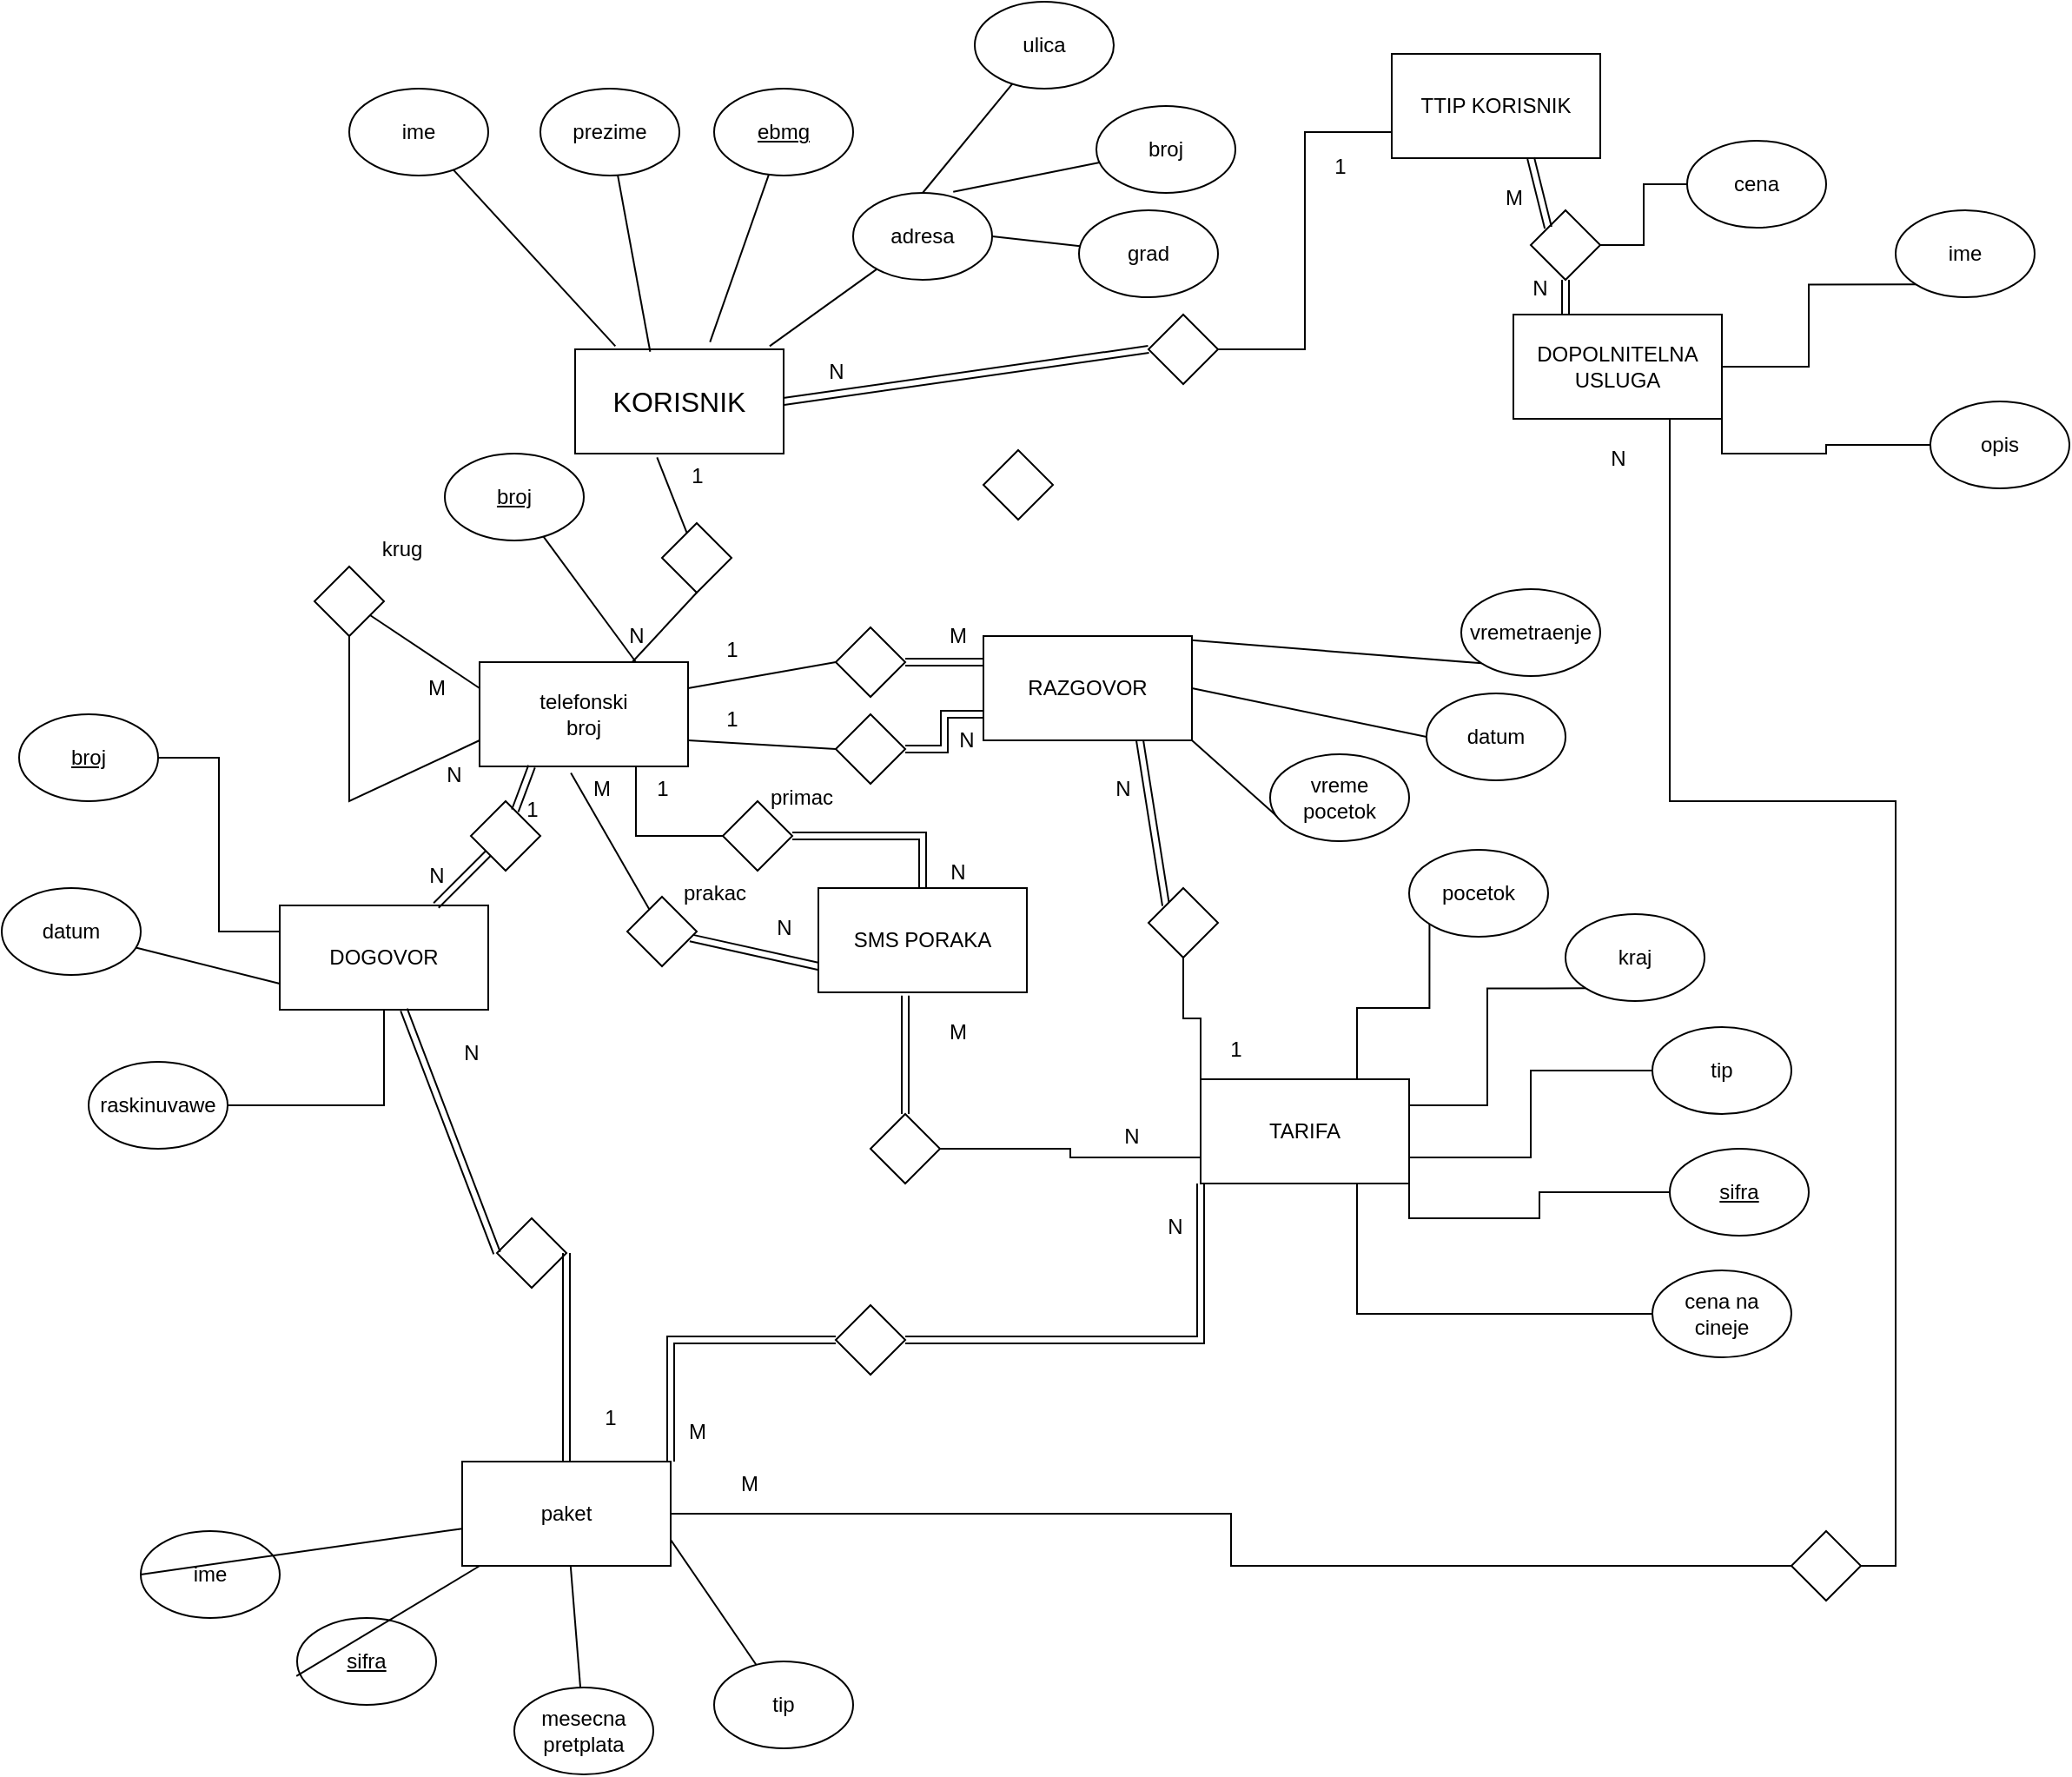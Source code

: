<mxfile version="22.0.8" type="device">
  <diagram name="Page-1" id="YRoVtyymLoEndOjKTrhP">
    <mxGraphModel dx="1235" dy="721" grid="1" gridSize="10" guides="1" tooltips="1" connect="1" arrows="1" fold="1" page="1" pageScale="1" pageWidth="1500" pageHeight="2000" math="0" shadow="0">
      <root>
        <mxCell id="0" />
        <mxCell id="1" parent="0" />
        <mxCell id="YKkuQYXPzLdTV8S69N7t-1" value="&lt;font size=&quot;3&quot;&gt;KORISNIK&lt;/font&gt;" style="rounded=0;whiteSpace=wrap;html=1;" vertex="1" parent="1">
          <mxGeometry x="350" y="220" width="120" height="60" as="geometry" />
        </mxCell>
        <mxCell id="YKkuQYXPzLdTV8S69N7t-2" value="ime" style="ellipse;whiteSpace=wrap;html=1;" vertex="1" parent="1">
          <mxGeometry x="220" y="70" width="80" height="50" as="geometry" />
        </mxCell>
        <mxCell id="YKkuQYXPzLdTV8S69N7t-3" value="prezime" style="ellipse;whiteSpace=wrap;html=1;" vertex="1" parent="1">
          <mxGeometry x="330" y="70" width="80" height="50" as="geometry" />
        </mxCell>
        <mxCell id="YKkuQYXPzLdTV8S69N7t-6" value="&lt;u&gt;ebmg&lt;/u&gt;" style="ellipse;whiteSpace=wrap;html=1;" vertex="1" parent="1">
          <mxGeometry x="430" y="70" width="80" height="50" as="geometry" />
        </mxCell>
        <mxCell id="YKkuQYXPzLdTV8S69N7t-7" value="adresa" style="ellipse;whiteSpace=wrap;html=1;" vertex="1" parent="1">
          <mxGeometry x="510" y="130" width="80" height="50" as="geometry" />
        </mxCell>
        <mxCell id="YKkuQYXPzLdTV8S69N7t-8" value="ulica" style="ellipse;whiteSpace=wrap;html=1;" vertex="1" parent="1">
          <mxGeometry x="580" y="20" width="80" height="50" as="geometry" />
        </mxCell>
        <mxCell id="YKkuQYXPzLdTV8S69N7t-9" value="broj&lt;br&gt;" style="ellipse;whiteSpace=wrap;html=1;" vertex="1" parent="1">
          <mxGeometry x="650" y="80" width="80" height="50" as="geometry" />
        </mxCell>
        <mxCell id="YKkuQYXPzLdTV8S69N7t-10" value="grad" style="ellipse;whiteSpace=wrap;html=1;" vertex="1" parent="1">
          <mxGeometry x="640" y="140" width="80" height="50" as="geometry" />
        </mxCell>
        <mxCell id="YKkuQYXPzLdTV8S69N7t-12" value="" style="endArrow=none;html=1;rounded=0;entryX=0.193;entryY=-0.03;entryDx=0;entryDy=0;entryPerimeter=0;" edge="1" parent="1" source="YKkuQYXPzLdTV8S69N7t-2" target="YKkuQYXPzLdTV8S69N7t-1">
          <mxGeometry width="50" height="50" relative="1" as="geometry">
            <mxPoint x="260" y="170" as="sourcePoint" />
            <mxPoint x="260" y="190.711" as="targetPoint" />
          </mxGeometry>
        </mxCell>
        <mxCell id="YKkuQYXPzLdTV8S69N7t-16" value="" style="endArrow=none;html=1;rounded=0;entryX=0.36;entryY=0.023;entryDx=0;entryDy=0;entryPerimeter=0;" edge="1" parent="1" source="YKkuQYXPzLdTV8S69N7t-3" target="YKkuQYXPzLdTV8S69N7t-1">
          <mxGeometry width="50" height="50" relative="1" as="geometry">
            <mxPoint x="370" y="170" as="sourcePoint" />
            <mxPoint x="370" y="190.711" as="targetPoint" />
          </mxGeometry>
        </mxCell>
        <mxCell id="YKkuQYXPzLdTV8S69N7t-17" value="" style="endArrow=none;html=1;rounded=0;entryX=0.647;entryY=-0.07;entryDx=0;entryDy=0;entryPerimeter=0;" edge="1" parent="1" source="YKkuQYXPzLdTV8S69N7t-6" target="YKkuQYXPzLdTV8S69N7t-1">
          <mxGeometry width="50" height="50" relative="1" as="geometry">
            <mxPoint x="470" y="170" as="sourcePoint" />
            <mxPoint x="470" y="190.711" as="targetPoint" />
          </mxGeometry>
        </mxCell>
        <mxCell id="YKkuQYXPzLdTV8S69N7t-18" value="" style="endArrow=none;html=1;rounded=0;entryX=0.933;entryY=-0.03;entryDx=0;entryDy=0;entryPerimeter=0;" edge="1" parent="1" source="YKkuQYXPzLdTV8S69N7t-7" target="YKkuQYXPzLdTV8S69N7t-1">
          <mxGeometry width="50" height="50" relative="1" as="geometry">
            <mxPoint x="550" y="230" as="sourcePoint" />
            <mxPoint x="550" y="250.711" as="targetPoint" />
          </mxGeometry>
        </mxCell>
        <mxCell id="YKkuQYXPzLdTV8S69N7t-19" value="" style="endArrow=none;html=1;rounded=0;entryX=1;entryY=0.5;entryDx=0;entryDy=0;exitX=0;exitY=0.5;exitDx=0;exitDy=0;shape=link;" edge="1" parent="1" source="YKkuQYXPzLdTV8S69N7t-138" target="YKkuQYXPzLdTV8S69N7t-1">
          <mxGeometry width="50" height="50" relative="1" as="geometry">
            <mxPoint x="620.032" y="245.993" as="sourcePoint" />
            <mxPoint x="549.289" y="245" as="targetPoint" />
          </mxGeometry>
        </mxCell>
        <mxCell id="YKkuQYXPzLdTV8S69N7t-21" value="" style="endArrow=none;html=1;rounded=0;entryX=1;entryY=0.5;entryDx=0;entryDy=0;" edge="1" parent="1" source="YKkuQYXPzLdTV8S69N7t-10" target="YKkuQYXPzLdTV8S69N7t-7">
          <mxGeometry width="50" height="50" relative="1" as="geometry">
            <mxPoint x="569.289" y="215" as="sourcePoint" />
            <mxPoint x="569.289" y="165" as="targetPoint" />
          </mxGeometry>
        </mxCell>
        <mxCell id="YKkuQYXPzLdTV8S69N7t-22" value="" style="endArrow=none;html=1;rounded=0;entryX=0.72;entryY=-0.012;entryDx=0;entryDy=0;entryPerimeter=0;" edge="1" parent="1" source="YKkuQYXPzLdTV8S69N7t-9" target="YKkuQYXPzLdTV8S69N7t-7">
          <mxGeometry width="50" height="50" relative="1" as="geometry">
            <mxPoint x="579.289" y="155" as="sourcePoint" />
            <mxPoint x="579.289" y="105" as="targetPoint" />
          </mxGeometry>
        </mxCell>
        <mxCell id="YKkuQYXPzLdTV8S69N7t-23" value="" style="endArrow=none;html=1;rounded=0;entryX=0.5;entryY=0;entryDx=0;entryDy=0;" edge="1" parent="1" source="YKkuQYXPzLdTV8S69N7t-8" target="YKkuQYXPzLdTV8S69N7t-7">
          <mxGeometry width="50" height="50" relative="1" as="geometry">
            <mxPoint x="509.289" y="95" as="sourcePoint" />
            <mxPoint x="509.289" y="45" as="targetPoint" />
          </mxGeometry>
        </mxCell>
        <mxCell id="YKkuQYXPzLdTV8S69N7t-27" value="" style="edgeStyle=orthogonalEdgeStyle;rounded=0;orthogonalLoop=1;jettySize=auto;html=1;entryX=0;entryY=0.25;entryDx=0;entryDy=0;endArrow=none;endFill=0;" edge="1" parent="1" source="YKkuQYXPzLdTV8S69N7t-25" target="YKkuQYXPzLdTV8S69N7t-49">
          <mxGeometry relative="1" as="geometry">
            <mxPoint x="190" y="330" as="targetPoint" />
          </mxGeometry>
        </mxCell>
        <mxCell id="YKkuQYXPzLdTV8S69N7t-25" value="&lt;u&gt;broj&lt;/u&gt;" style="ellipse;whiteSpace=wrap;html=1;" vertex="1" parent="1">
          <mxGeometry x="30" y="430" width="80" height="50" as="geometry" />
        </mxCell>
        <mxCell id="YKkuQYXPzLdTV8S69N7t-26" value="datum" style="ellipse;whiteSpace=wrap;html=1;" vertex="1" parent="1">
          <mxGeometry x="20" y="530" width="80" height="50" as="geometry" />
        </mxCell>
        <mxCell id="YKkuQYXPzLdTV8S69N7t-29" value="" style="endArrow=none;html=1;rounded=0;entryX=0;entryY=0.75;entryDx=0;entryDy=0;" edge="1" parent="1" source="YKkuQYXPzLdTV8S69N7t-26" target="YKkuQYXPzLdTV8S69N7t-49">
          <mxGeometry width="50" height="50" relative="1" as="geometry">
            <mxPoint x="150" y="475" as="sourcePoint" />
            <mxPoint x="217.2" y="358.98" as="targetPoint" />
          </mxGeometry>
        </mxCell>
        <mxCell id="YKkuQYXPzLdTV8S69N7t-123" style="edgeStyle=orthogonalEdgeStyle;rounded=0;orthogonalLoop=1;jettySize=auto;html=1;exitX=1;exitY=0;exitDx=0;exitDy=0;entryX=0;entryY=0.5;entryDx=0;entryDy=0;endArrow=none;endFill=0;shape=link;" edge="1" parent="1" source="YKkuQYXPzLdTV8S69N7t-31" target="YKkuQYXPzLdTV8S69N7t-122">
          <mxGeometry relative="1" as="geometry" />
        </mxCell>
        <mxCell id="YKkuQYXPzLdTV8S69N7t-31" value="paket" style="rounded=0;whiteSpace=wrap;html=1;" vertex="1" parent="1">
          <mxGeometry x="285" y="860" width="120" height="60" as="geometry" />
        </mxCell>
        <mxCell id="YKkuQYXPzLdTV8S69N7t-32" value="ime" style="ellipse;whiteSpace=wrap;html=1;" vertex="1" parent="1">
          <mxGeometry x="100" y="900" width="80" height="50" as="geometry" />
        </mxCell>
        <mxCell id="YKkuQYXPzLdTV8S69N7t-33" value="&lt;u&gt;sifra&lt;/u&gt;" style="ellipse;whiteSpace=wrap;html=1;" vertex="1" parent="1">
          <mxGeometry x="190" y="950" width="80" height="50" as="geometry" />
        </mxCell>
        <mxCell id="YKkuQYXPzLdTV8S69N7t-34" value="tip" style="ellipse;whiteSpace=wrap;html=1;" vertex="1" parent="1">
          <mxGeometry x="430" y="975" width="80" height="50" as="geometry" />
        </mxCell>
        <mxCell id="YKkuQYXPzLdTV8S69N7t-35" value="mesecna&lt;br&gt;pretplata" style="ellipse;whiteSpace=wrap;html=1;" vertex="1" parent="1">
          <mxGeometry x="315" y="990" width="80" height="50" as="geometry" />
        </mxCell>
        <mxCell id="YKkuQYXPzLdTV8S69N7t-36" value="" style="endArrow=none;html=1;rounded=0;entryX=0;entryY=0.5;entryDx=0;entryDy=0;" edge="1" parent="1" source="YKkuQYXPzLdTV8S69N7t-31" target="YKkuQYXPzLdTV8S69N7t-32">
          <mxGeometry width="50" height="50" relative="1" as="geometry">
            <mxPoint x="910" y="349.289" as="sourcePoint" />
            <mxPoint x="910" y="299.289" as="targetPoint" />
          </mxGeometry>
        </mxCell>
        <mxCell id="YKkuQYXPzLdTV8S69N7t-37" value="" style="endArrow=none;html=1;rounded=0;entryX=-0.005;entryY=0.668;entryDx=0;entryDy=0;entryPerimeter=0;" edge="1" parent="1" source="YKkuQYXPzLdTV8S69N7t-31" target="YKkuQYXPzLdTV8S69N7t-33">
          <mxGeometry width="50" height="50" relative="1" as="geometry">
            <mxPoint x="970" y="450" as="sourcePoint" />
            <mxPoint x="1040.711" y="400" as="targetPoint" />
          </mxGeometry>
        </mxCell>
        <mxCell id="YKkuQYXPzLdTV8S69N7t-38" value="" style="endArrow=none;html=1;rounded=0;entryX=1;entryY=0.75;entryDx=0;entryDy=0;" edge="1" parent="1" source="YKkuQYXPzLdTV8S69N7t-34" target="YKkuQYXPzLdTV8S69N7t-31">
          <mxGeometry width="50" height="50" relative="1" as="geometry">
            <mxPoint x="1039.289" y="505" as="sourcePoint" />
            <mxPoint x="1039.289" y="455" as="targetPoint" />
          </mxGeometry>
        </mxCell>
        <mxCell id="YKkuQYXPzLdTV8S69N7t-39" value="" style="endArrow=none;html=1;rounded=0;" edge="1" parent="1" source="YKkuQYXPzLdTV8S69N7t-35" target="YKkuQYXPzLdTV8S69N7t-31">
          <mxGeometry width="50" height="50" relative="1" as="geometry">
            <mxPoint x="1009.289" y="595" as="sourcePoint" />
            <mxPoint x="1009.289" y="545" as="targetPoint" />
          </mxGeometry>
        </mxCell>
        <mxCell id="YKkuQYXPzLdTV8S69N7t-41" value="telefonski&lt;br&gt;broj" style="rounded=0;whiteSpace=wrap;html=1;" vertex="1" parent="1">
          <mxGeometry x="295" y="400" width="120" height="60" as="geometry" />
        </mxCell>
        <mxCell id="YKkuQYXPzLdTV8S69N7t-42" value="" style="rhombus;whiteSpace=wrap;html=1;" vertex="1" parent="1">
          <mxGeometry x="400" y="320" width="40" height="40" as="geometry" />
        </mxCell>
        <mxCell id="YKkuQYXPzLdTV8S69N7t-43" value="" style="endArrow=none;html=1;rounded=0;entryX=0.393;entryY=1.037;entryDx=0;entryDy=0;entryPerimeter=0;" edge="1" parent="1" source="YKkuQYXPzLdTV8S69N7t-42" target="YKkuQYXPzLdTV8S69N7t-1">
          <mxGeometry width="50" height="50" relative="1" as="geometry">
            <mxPoint x="420" y="299.289" as="sourcePoint" />
            <mxPoint x="420" y="249.289" as="targetPoint" />
          </mxGeometry>
        </mxCell>
        <mxCell id="YKkuQYXPzLdTV8S69N7t-44" value="" style="endArrow=none;html=1;rounded=0;entryX=0.5;entryY=1;entryDx=0;entryDy=0;" edge="1" parent="1" source="YKkuQYXPzLdTV8S69N7t-41" target="YKkuQYXPzLdTV8S69N7t-42">
          <mxGeometry width="50" height="50" relative="1" as="geometry">
            <mxPoint x="420" y="389.289" as="sourcePoint" />
            <mxPoint x="440" y="380" as="targetPoint" />
          </mxGeometry>
        </mxCell>
        <mxCell id="YKkuQYXPzLdTV8S69N7t-45" value="&lt;u&gt;broj&lt;/u&gt;" style="ellipse;whiteSpace=wrap;html=1;" vertex="1" parent="1">
          <mxGeometry x="275" y="280" width="80" height="50" as="geometry" />
        </mxCell>
        <mxCell id="YKkuQYXPzLdTV8S69N7t-46" value="" style="endArrow=none;html=1;rounded=0;entryX=0.75;entryY=0;entryDx=0;entryDy=0;" edge="1" parent="1" source="YKkuQYXPzLdTV8S69N7t-45" target="YKkuQYXPzLdTV8S69N7t-41">
          <mxGeometry width="50" height="50" relative="1" as="geometry">
            <mxPoint x="429.289" y="385" as="sourcePoint" />
            <mxPoint x="429.289" y="335" as="targetPoint" />
          </mxGeometry>
        </mxCell>
        <mxCell id="YKkuQYXPzLdTV8S69N7t-47" value="1" style="text;html=1;align=center;verticalAlign=middle;resizable=0;points=[];autosize=1;strokeColor=none;fillColor=none;" vertex="1" parent="1">
          <mxGeometry x="405" y="278" width="30" height="30" as="geometry" />
        </mxCell>
        <mxCell id="YKkuQYXPzLdTV8S69N7t-48" value="N" style="text;html=1;align=center;verticalAlign=middle;resizable=0;points=[];autosize=1;strokeColor=none;fillColor=none;" vertex="1" parent="1">
          <mxGeometry x="370" y="370" width="30" height="30" as="geometry" />
        </mxCell>
        <mxCell id="YKkuQYXPzLdTV8S69N7t-49" value="DOGOVOR" style="rounded=0;whiteSpace=wrap;html=1;" vertex="1" parent="1">
          <mxGeometry x="180" y="540" width="120" height="60" as="geometry" />
        </mxCell>
        <mxCell id="YKkuQYXPzLdTV8S69N7t-52" value="" style="rounded=0;orthogonalLoop=1;jettySize=auto;html=1;endArrow=none;endFill=0;shape=link;" edge="1" parent="1" source="YKkuQYXPzLdTV8S69N7t-50" target="YKkuQYXPzLdTV8S69N7t-49">
          <mxGeometry relative="1" as="geometry" />
        </mxCell>
        <mxCell id="YKkuQYXPzLdTV8S69N7t-50" value="" style="rhombus;whiteSpace=wrap;html=1;" vertex="1" parent="1">
          <mxGeometry x="290" y="480" width="40" height="40" as="geometry" />
        </mxCell>
        <mxCell id="YKkuQYXPzLdTV8S69N7t-51" value="" style="endArrow=none;html=1;rounded=0;entryX=0.25;entryY=1;entryDx=0;entryDy=0;shape=link;" edge="1" parent="1" source="YKkuQYXPzLdTV8S69N7t-50" target="YKkuQYXPzLdTV8S69N7t-41">
          <mxGeometry width="50" height="50" relative="1" as="geometry">
            <mxPoint x="300" y="439.289" as="sourcePoint" />
            <mxPoint x="300" y="389.289" as="targetPoint" />
          </mxGeometry>
        </mxCell>
        <mxCell id="YKkuQYXPzLdTV8S69N7t-53" value="1" style="text;html=1;align=center;verticalAlign=middle;resizable=0;points=[];autosize=1;strokeColor=none;fillColor=none;" vertex="1" parent="1">
          <mxGeometry x="310" y="470" width="30" height="30" as="geometry" />
        </mxCell>
        <mxCell id="YKkuQYXPzLdTV8S69N7t-54" value="N" style="text;html=1;align=center;verticalAlign=middle;resizable=0;points=[];autosize=1;strokeColor=none;fillColor=none;" vertex="1" parent="1">
          <mxGeometry x="255" y="508" width="30" height="30" as="geometry" />
        </mxCell>
        <mxCell id="YKkuQYXPzLdTV8S69N7t-56" value="" style="edgeStyle=orthogonalEdgeStyle;rounded=0;orthogonalLoop=1;jettySize=auto;html=1;endArrow=none;endFill=0;" edge="1" parent="1" source="YKkuQYXPzLdTV8S69N7t-55" target="YKkuQYXPzLdTV8S69N7t-49">
          <mxGeometry relative="1" as="geometry" />
        </mxCell>
        <mxCell id="YKkuQYXPzLdTV8S69N7t-55" value="raskinuvawe" style="ellipse;whiteSpace=wrap;html=1;" vertex="1" parent="1">
          <mxGeometry x="70" y="630" width="80" height="50" as="geometry" />
        </mxCell>
        <mxCell id="YKkuQYXPzLdTV8S69N7t-57" value="" style="rhombus;whiteSpace=wrap;html=1;" vertex="1" parent="1">
          <mxGeometry x="305" y="720" width="40" height="40" as="geometry" />
        </mxCell>
        <mxCell id="YKkuQYXPzLdTV8S69N7t-58" value="" style="endArrow=none;html=1;rounded=0;entryX=0;entryY=0.5;entryDx=0;entryDy=0;shape=link;" edge="1" parent="1" source="YKkuQYXPzLdTV8S69N7t-49" target="YKkuQYXPzLdTV8S69N7t-57">
          <mxGeometry width="50" height="50" relative="1" as="geometry">
            <mxPoint x="300" y="620" as="sourcePoint" />
            <mxPoint x="370.711" y="570" as="targetPoint" />
          </mxGeometry>
        </mxCell>
        <mxCell id="YKkuQYXPzLdTV8S69N7t-59" value="" style="endArrow=none;html=1;rounded=0;entryX=1;entryY=0.5;entryDx=0;entryDy=0;shape=link;" edge="1" parent="1" source="YKkuQYXPzLdTV8S69N7t-31" target="YKkuQYXPzLdTV8S69N7t-57">
          <mxGeometry width="50" height="50" relative="1" as="geometry">
            <mxPoint x="779.289" y="450" as="sourcePoint" />
            <mxPoint x="779.289" y="400" as="targetPoint" />
          </mxGeometry>
        </mxCell>
        <mxCell id="YKkuQYXPzLdTV8S69N7t-60" value="N" style="text;html=1;align=center;verticalAlign=middle;resizable=0;points=[];autosize=1;strokeColor=none;fillColor=none;" vertex="1" parent="1">
          <mxGeometry x="275" y="610" width="30" height="30" as="geometry" />
        </mxCell>
        <mxCell id="YKkuQYXPzLdTV8S69N7t-61" value="1" style="text;html=1;align=center;verticalAlign=middle;resizable=0;points=[];autosize=1;strokeColor=none;fillColor=none;" vertex="1" parent="1">
          <mxGeometry x="355" y="820" width="30" height="30" as="geometry" />
        </mxCell>
        <mxCell id="YKkuQYXPzLdTV8S69N7t-63" value="" style="endArrow=none;html=1;rounded=0;entryX=1;entryY=0.75;entryDx=0;entryDy=0;exitX=0;exitY=0.5;exitDx=0;exitDy=0;" edge="1" parent="1" source="YKkuQYXPzLdTV8S69N7t-106" target="YKkuQYXPzLdTV8S69N7t-41">
          <mxGeometry width="50" height="50" relative="1" as="geometry">
            <mxPoint x="480" y="440" as="sourcePoint" />
            <mxPoint x="200" y="300.711" as="targetPoint" />
          </mxGeometry>
        </mxCell>
        <mxCell id="YKkuQYXPzLdTV8S69N7t-64" value="" style="endArrow=none;html=1;rounded=0;entryX=1;entryY=0.25;entryDx=0;entryDy=0;exitX=0;exitY=0.5;exitDx=0;exitDy=0;" edge="1" parent="1" source="YKkuQYXPzLdTV8S69N7t-105" target="YKkuQYXPzLdTV8S69N7t-41">
          <mxGeometry width="50" height="50" relative="1" as="geometry">
            <mxPoint x="480" y="430" as="sourcePoint" />
            <mxPoint x="200" y="119.289" as="targetPoint" />
          </mxGeometry>
        </mxCell>
        <mxCell id="YKkuQYXPzLdTV8S69N7t-66" value="M" style="text;html=1;align=center;verticalAlign=middle;resizable=0;points=[];autosize=1;strokeColor=none;fillColor=none;" vertex="1" parent="1">
          <mxGeometry x="555" y="370" width="30" height="30" as="geometry" />
        </mxCell>
        <mxCell id="YKkuQYXPzLdTV8S69N7t-67" value="N" style="text;html=1;align=center;verticalAlign=middle;resizable=0;points=[];autosize=1;strokeColor=none;fillColor=none;" vertex="1" parent="1">
          <mxGeometry x="560" y="430" width="30" height="30" as="geometry" />
        </mxCell>
        <mxCell id="YKkuQYXPzLdTV8S69N7t-68" value="" style="rhombus;whiteSpace=wrap;html=1;" vertex="1" parent="1">
          <mxGeometry x="200" y="345" width="40" height="40" as="geometry" />
        </mxCell>
        <mxCell id="YKkuQYXPzLdTV8S69N7t-69" value="" style="endArrow=none;html=1;rounded=0;entryX=0;entryY=0.75;entryDx=0;entryDy=0;exitX=0.5;exitY=1;exitDx=0;exitDy=0;" edge="1" parent="1" source="YKkuQYXPzLdTV8S69N7t-68" target="YKkuQYXPzLdTV8S69N7t-41">
          <mxGeometry width="50" height="50" relative="1" as="geometry">
            <mxPoint x="200" y="370" as="sourcePoint" />
            <mxPoint x="200" y="390.711" as="targetPoint" />
            <Array as="points">
              <mxPoint x="220" y="480" />
            </Array>
          </mxGeometry>
        </mxCell>
        <mxCell id="YKkuQYXPzLdTV8S69N7t-70" value="" style="endArrow=none;html=1;rounded=0;entryX=0;entryY=0.25;entryDx=0;entryDy=0;" edge="1" parent="1" source="YKkuQYXPzLdTV8S69N7t-68" target="YKkuQYXPzLdTV8S69N7t-41">
          <mxGeometry width="50" height="50" relative="1" as="geometry">
            <mxPoint x="220" y="350" as="sourcePoint" />
            <mxPoint x="290.711" y="300" as="targetPoint" />
          </mxGeometry>
        </mxCell>
        <mxCell id="YKkuQYXPzLdTV8S69N7t-71" value="krug" style="text;html=1;align=center;verticalAlign=middle;resizable=0;points=[];autosize=1;strokeColor=none;fillColor=none;" vertex="1" parent="1">
          <mxGeometry x="225" y="320" width="50" height="30" as="geometry" />
        </mxCell>
        <mxCell id="YKkuQYXPzLdTV8S69N7t-72" value="N" style="text;html=1;align=center;verticalAlign=middle;resizable=0;points=[];autosize=1;strokeColor=none;fillColor=none;" vertex="1" parent="1">
          <mxGeometry x="265" y="450" width="30" height="30" as="geometry" />
        </mxCell>
        <mxCell id="YKkuQYXPzLdTV8S69N7t-73" value="M" style="text;html=1;align=center;verticalAlign=middle;resizable=0;points=[];autosize=1;strokeColor=none;fillColor=none;" vertex="1" parent="1">
          <mxGeometry x="255" y="400" width="30" height="30" as="geometry" />
        </mxCell>
        <mxCell id="YKkuQYXPzLdTV8S69N7t-100" style="rounded=0;orthogonalLoop=1;jettySize=auto;html=1;exitX=0;exitY=1;exitDx=0;exitDy=0;entryX=0.75;entryY=0;entryDx=0;entryDy=0;endArrow=none;endFill=0;" edge="1" parent="1" source="YKkuQYXPzLdTV8S69N7t-74" target="YKkuQYXPzLdTV8S69N7t-99">
          <mxGeometry relative="1" as="geometry" />
        </mxCell>
        <mxCell id="YKkuQYXPzLdTV8S69N7t-74" value="vremetraenje" style="ellipse;whiteSpace=wrap;html=1;" vertex="1" parent="1">
          <mxGeometry x="860" y="358" width="80" height="50" as="geometry" />
        </mxCell>
        <mxCell id="YKkuQYXPzLdTV8S69N7t-101" style="rounded=0;orthogonalLoop=1;jettySize=auto;html=1;exitX=0;exitY=0.5;exitDx=0;exitDy=0;entryX=1;entryY=0.5;entryDx=0;entryDy=0;endArrow=none;endFill=0;" edge="1" parent="1" source="YKkuQYXPzLdTV8S69N7t-75" target="YKkuQYXPzLdTV8S69N7t-99">
          <mxGeometry relative="1" as="geometry" />
        </mxCell>
        <mxCell id="YKkuQYXPzLdTV8S69N7t-75" value="datum" style="ellipse;whiteSpace=wrap;html=1;" vertex="1" parent="1">
          <mxGeometry x="840" y="418" width="80" height="50" as="geometry" />
        </mxCell>
        <mxCell id="YKkuQYXPzLdTV8S69N7t-102" style="rounded=0;orthogonalLoop=1;jettySize=auto;html=1;exitX=0;exitY=1;exitDx=0;exitDy=0;entryX=1;entryY=1;entryDx=0;entryDy=0;endArrow=none;endFill=0;" edge="1" parent="1" source="YKkuQYXPzLdTV8S69N7t-76" target="YKkuQYXPzLdTV8S69N7t-99">
          <mxGeometry relative="1" as="geometry" />
        </mxCell>
        <mxCell id="YKkuQYXPzLdTV8S69N7t-76" value="vreme&lt;br&gt;pocetok" style="ellipse;whiteSpace=wrap;html=1;" vertex="1" parent="1">
          <mxGeometry x="750" y="453" width="80" height="50" as="geometry" />
        </mxCell>
        <mxCell id="YKkuQYXPzLdTV8S69N7t-82" value="SMS PORAKA" style="rounded=0;whiteSpace=wrap;html=1;" vertex="1" parent="1">
          <mxGeometry x="490" y="530" width="120" height="60" as="geometry" />
        </mxCell>
        <mxCell id="YKkuQYXPzLdTV8S69N7t-86" value="" style="rounded=0;orthogonalLoop=1;jettySize=auto;html=1;entryX=0;entryY=0.75;entryDx=0;entryDy=0;shape=link;" edge="1" parent="1" source="YKkuQYXPzLdTV8S69N7t-83" target="YKkuQYXPzLdTV8S69N7t-82">
          <mxGeometry relative="1" as="geometry" />
        </mxCell>
        <mxCell id="YKkuQYXPzLdTV8S69N7t-83" value="" style="rhombus;whiteSpace=wrap;html=1;" vertex="1" parent="1">
          <mxGeometry x="380" y="535" width="40" height="40" as="geometry" />
        </mxCell>
        <mxCell id="YKkuQYXPzLdTV8S69N7t-87" value="" style="edgeStyle=orthogonalEdgeStyle;rounded=0;orthogonalLoop=1;jettySize=auto;html=1;shape=link;" edge="1" parent="1" source="YKkuQYXPzLdTV8S69N7t-84" target="YKkuQYXPzLdTV8S69N7t-82">
          <mxGeometry relative="1" as="geometry" />
        </mxCell>
        <mxCell id="YKkuQYXPzLdTV8S69N7t-89" value="" style="edgeStyle=orthogonalEdgeStyle;rounded=0;orthogonalLoop=1;jettySize=auto;html=1;entryX=0.75;entryY=1;entryDx=0;entryDy=0;endArrow=none;endFill=0;" edge="1" parent="1" source="YKkuQYXPzLdTV8S69N7t-84" target="YKkuQYXPzLdTV8S69N7t-41">
          <mxGeometry relative="1" as="geometry" />
        </mxCell>
        <mxCell id="YKkuQYXPzLdTV8S69N7t-84" value="" style="rhombus;whiteSpace=wrap;html=1;" vertex="1" parent="1">
          <mxGeometry x="435" y="480" width="40" height="40" as="geometry" />
        </mxCell>
        <mxCell id="YKkuQYXPzLdTV8S69N7t-91" value="" style="endArrow=none;html=1;rounded=0;entryX=0.438;entryY=1.063;entryDx=0;entryDy=0;entryPerimeter=0;" edge="1" parent="1" source="YKkuQYXPzLdTV8S69N7t-83" target="YKkuQYXPzLdTV8S69N7t-41">
          <mxGeometry width="50" height="50" relative="1" as="geometry">
            <mxPoint x="309.289" y="605" as="sourcePoint" />
            <mxPoint x="309.289" y="555" as="targetPoint" />
          </mxGeometry>
        </mxCell>
        <mxCell id="YKkuQYXPzLdTV8S69N7t-92" value="primac" style="text;html=1;align=center;verticalAlign=middle;resizable=0;points=[];autosize=1;strokeColor=none;fillColor=none;" vertex="1" parent="1">
          <mxGeometry x="450" y="463" width="60" height="30" as="geometry" />
        </mxCell>
        <mxCell id="YKkuQYXPzLdTV8S69N7t-93" value="prakac" style="text;html=1;align=center;verticalAlign=middle;resizable=0;points=[];autosize=1;strokeColor=none;fillColor=none;" vertex="1" parent="1">
          <mxGeometry x="400" y="518" width="60" height="30" as="geometry" />
        </mxCell>
        <mxCell id="YKkuQYXPzLdTV8S69N7t-94" value="1" style="text;html=1;align=center;verticalAlign=middle;resizable=0;points=[];autosize=1;strokeColor=none;fillColor=none;" vertex="1" parent="1">
          <mxGeometry x="385" y="458" width="30" height="30" as="geometry" />
        </mxCell>
        <mxCell id="YKkuQYXPzLdTV8S69N7t-95" value="&lt;br&gt;N" style="text;html=1;align=center;verticalAlign=middle;resizable=0;points=[];autosize=1;strokeColor=none;fillColor=none;" vertex="1" parent="1">
          <mxGeometry x="555" y="493" width="30" height="40" as="geometry" />
        </mxCell>
        <mxCell id="YKkuQYXPzLdTV8S69N7t-96" value="N" style="text;html=1;align=center;verticalAlign=middle;resizable=0;points=[];autosize=1;strokeColor=none;fillColor=none;" vertex="1" parent="1">
          <mxGeometry x="455" y="538" width="30" height="30" as="geometry" />
        </mxCell>
        <mxCell id="YKkuQYXPzLdTV8S69N7t-97" value="M" style="text;html=1;align=center;verticalAlign=middle;resizable=0;points=[];autosize=1;strokeColor=none;fillColor=none;" vertex="1" parent="1">
          <mxGeometry x="350" y="458" width="30" height="30" as="geometry" />
        </mxCell>
        <mxCell id="YKkuQYXPzLdTV8S69N7t-132" style="rounded=0;orthogonalLoop=1;jettySize=auto;html=1;exitX=0.75;exitY=1;exitDx=0;exitDy=0;entryX=0;entryY=0;entryDx=0;entryDy=0;endArrow=none;endFill=0;shape=link;" edge="1" parent="1" source="YKkuQYXPzLdTV8S69N7t-99" target="YKkuQYXPzLdTV8S69N7t-128">
          <mxGeometry relative="1" as="geometry" />
        </mxCell>
        <mxCell id="YKkuQYXPzLdTV8S69N7t-99" value="RAZGOVOR" style="rounded=0;whiteSpace=wrap;html=1;" vertex="1" parent="1">
          <mxGeometry x="585" y="385" width="120" height="60" as="geometry" />
        </mxCell>
        <mxCell id="YKkuQYXPzLdTV8S69N7t-107" style="rounded=0;orthogonalLoop=1;jettySize=auto;html=1;exitX=1;exitY=0.5;exitDx=0;exitDy=0;entryX=0;entryY=0.25;entryDx=0;entryDy=0;shape=link;" edge="1" parent="1" source="YKkuQYXPzLdTV8S69N7t-105" target="YKkuQYXPzLdTV8S69N7t-99">
          <mxGeometry relative="1" as="geometry" />
        </mxCell>
        <mxCell id="YKkuQYXPzLdTV8S69N7t-105" value="" style="rhombus;whiteSpace=wrap;html=1;" vertex="1" parent="1">
          <mxGeometry x="500" y="380" width="40" height="40" as="geometry" />
        </mxCell>
        <mxCell id="YKkuQYXPzLdTV8S69N7t-108" style="edgeStyle=orthogonalEdgeStyle;rounded=0;orthogonalLoop=1;jettySize=auto;html=1;entryX=0;entryY=0.75;entryDx=0;entryDy=0;shape=link;" edge="1" parent="1" source="YKkuQYXPzLdTV8S69N7t-106" target="YKkuQYXPzLdTV8S69N7t-99">
          <mxGeometry relative="1" as="geometry" />
        </mxCell>
        <mxCell id="YKkuQYXPzLdTV8S69N7t-106" value="" style="rhombus;whiteSpace=wrap;html=1;" vertex="1" parent="1">
          <mxGeometry x="500" y="430" width="40" height="40" as="geometry" />
        </mxCell>
        <mxCell id="YKkuQYXPzLdTV8S69N7t-109" value="1" style="text;html=1;align=center;verticalAlign=middle;resizable=0;points=[];autosize=1;strokeColor=none;fillColor=none;" vertex="1" parent="1">
          <mxGeometry x="425" y="378" width="30" height="30" as="geometry" />
        </mxCell>
        <mxCell id="YKkuQYXPzLdTV8S69N7t-110" value="1" style="text;html=1;align=center;verticalAlign=middle;resizable=0;points=[];autosize=1;strokeColor=none;fillColor=none;" vertex="1" parent="1">
          <mxGeometry x="425" y="418" width="30" height="30" as="geometry" />
        </mxCell>
        <mxCell id="YKkuQYXPzLdTV8S69N7t-121" style="edgeStyle=orthogonalEdgeStyle;rounded=0;orthogonalLoop=1;jettySize=auto;html=1;exitX=1;exitY=1;exitDx=0;exitDy=0;endArrow=none;endFill=0;" edge="1" parent="1" source="YKkuQYXPzLdTV8S69N7t-111" target="YKkuQYXPzLdTV8S69N7t-115">
          <mxGeometry relative="1" as="geometry" />
        </mxCell>
        <mxCell id="YKkuQYXPzLdTV8S69N7t-130" style="edgeStyle=orthogonalEdgeStyle;rounded=0;orthogonalLoop=1;jettySize=auto;html=1;exitX=0;exitY=0.75;exitDx=0;exitDy=0;entryX=1;entryY=0.5;entryDx=0;entryDy=0;endArrow=none;endFill=0;" edge="1" parent="1" source="YKkuQYXPzLdTV8S69N7t-111" target="YKkuQYXPzLdTV8S69N7t-127">
          <mxGeometry relative="1" as="geometry" />
        </mxCell>
        <mxCell id="YKkuQYXPzLdTV8S69N7t-111" value="TARIFA" style="rounded=0;whiteSpace=wrap;html=1;" vertex="1" parent="1">
          <mxGeometry x="710" y="640" width="120" height="60" as="geometry" />
        </mxCell>
        <mxCell id="YKkuQYXPzLdTV8S69N7t-117" style="edgeStyle=orthogonalEdgeStyle;rounded=0;orthogonalLoop=1;jettySize=auto;html=1;exitX=0;exitY=1;exitDx=0;exitDy=0;entryX=0.75;entryY=0;entryDx=0;entryDy=0;endArrow=none;endFill=0;" edge="1" parent="1" source="YKkuQYXPzLdTV8S69N7t-112" target="YKkuQYXPzLdTV8S69N7t-111">
          <mxGeometry relative="1" as="geometry" />
        </mxCell>
        <mxCell id="YKkuQYXPzLdTV8S69N7t-112" value="pocetok" style="ellipse;whiteSpace=wrap;html=1;" vertex="1" parent="1">
          <mxGeometry x="830" y="508" width="80" height="50" as="geometry" />
        </mxCell>
        <mxCell id="YKkuQYXPzLdTV8S69N7t-118" style="edgeStyle=orthogonalEdgeStyle;rounded=0;orthogonalLoop=1;jettySize=auto;html=1;exitX=0;exitY=1;exitDx=0;exitDy=0;entryX=1;entryY=0.25;entryDx=0;entryDy=0;endArrow=none;endFill=0;" edge="1" parent="1" source="YKkuQYXPzLdTV8S69N7t-113" target="YKkuQYXPzLdTV8S69N7t-111">
          <mxGeometry relative="1" as="geometry" />
        </mxCell>
        <mxCell id="YKkuQYXPzLdTV8S69N7t-113" value="kraj" style="ellipse;whiteSpace=wrap;html=1;" vertex="1" parent="1">
          <mxGeometry x="920" y="545" width="80" height="50" as="geometry" />
        </mxCell>
        <mxCell id="YKkuQYXPzLdTV8S69N7t-119" style="edgeStyle=orthogonalEdgeStyle;rounded=0;orthogonalLoop=1;jettySize=auto;html=1;exitX=0;exitY=0.5;exitDx=0;exitDy=0;entryX=1;entryY=0.75;entryDx=0;entryDy=0;endArrow=none;endFill=0;" edge="1" parent="1" source="YKkuQYXPzLdTV8S69N7t-114" target="YKkuQYXPzLdTV8S69N7t-111">
          <mxGeometry relative="1" as="geometry" />
        </mxCell>
        <mxCell id="YKkuQYXPzLdTV8S69N7t-114" value="tip" style="ellipse;whiteSpace=wrap;html=1;" vertex="1" parent="1">
          <mxGeometry x="970" y="610" width="80" height="50" as="geometry" />
        </mxCell>
        <mxCell id="YKkuQYXPzLdTV8S69N7t-115" value="&lt;u&gt;sifra&lt;/u&gt;" style="ellipse;whiteSpace=wrap;html=1;" vertex="1" parent="1">
          <mxGeometry x="980" y="680" width="80" height="50" as="geometry" />
        </mxCell>
        <mxCell id="YKkuQYXPzLdTV8S69N7t-120" style="edgeStyle=orthogonalEdgeStyle;rounded=0;orthogonalLoop=1;jettySize=auto;html=1;entryX=0.75;entryY=1;entryDx=0;entryDy=0;endArrow=none;endFill=0;" edge="1" parent="1" source="YKkuQYXPzLdTV8S69N7t-116" target="YKkuQYXPzLdTV8S69N7t-111">
          <mxGeometry relative="1" as="geometry" />
        </mxCell>
        <mxCell id="YKkuQYXPzLdTV8S69N7t-116" value="cena na&lt;br&gt;cineje" style="ellipse;whiteSpace=wrap;html=1;" vertex="1" parent="1">
          <mxGeometry x="970" y="750" width="80" height="50" as="geometry" />
        </mxCell>
        <mxCell id="YKkuQYXPzLdTV8S69N7t-122" value="" style="rhombus;whiteSpace=wrap;html=1;" vertex="1" parent="1">
          <mxGeometry x="500" y="770" width="40" height="40" as="geometry" />
        </mxCell>
        <mxCell id="YKkuQYXPzLdTV8S69N7t-124" style="edgeStyle=orthogonalEdgeStyle;rounded=0;orthogonalLoop=1;jettySize=auto;html=1;exitX=0;exitY=1;exitDx=0;exitDy=0;entryX=1;entryY=0.5;entryDx=0;entryDy=0;endArrow=none;endFill=0;shape=link;" edge="1" parent="1" source="YKkuQYXPzLdTV8S69N7t-111" target="YKkuQYXPzLdTV8S69N7t-122">
          <mxGeometry relative="1" as="geometry" />
        </mxCell>
        <mxCell id="YKkuQYXPzLdTV8S69N7t-125" value="N" style="text;html=1;align=center;verticalAlign=middle;resizable=0;points=[];autosize=1;strokeColor=none;fillColor=none;" vertex="1" parent="1">
          <mxGeometry x="680" y="710" width="30" height="30" as="geometry" />
        </mxCell>
        <mxCell id="YKkuQYXPzLdTV8S69N7t-126" value="M" style="text;html=1;align=center;verticalAlign=middle;resizable=0;points=[];autosize=1;strokeColor=none;fillColor=none;" vertex="1" parent="1">
          <mxGeometry x="405" y="828" width="30" height="30" as="geometry" />
        </mxCell>
        <mxCell id="YKkuQYXPzLdTV8S69N7t-127" value="" style="rhombus;whiteSpace=wrap;html=1;" vertex="1" parent="1">
          <mxGeometry x="520" y="660" width="40" height="40" as="geometry" />
        </mxCell>
        <mxCell id="YKkuQYXPzLdTV8S69N7t-131" style="edgeStyle=orthogonalEdgeStyle;rounded=0;orthogonalLoop=1;jettySize=auto;html=1;exitX=0.5;exitY=1;exitDx=0;exitDy=0;entryX=0;entryY=0;entryDx=0;entryDy=0;endArrow=none;endFill=0;" edge="1" parent="1" source="YKkuQYXPzLdTV8S69N7t-128" target="YKkuQYXPzLdTV8S69N7t-111">
          <mxGeometry relative="1" as="geometry" />
        </mxCell>
        <mxCell id="YKkuQYXPzLdTV8S69N7t-128" value="" style="rhombus;whiteSpace=wrap;html=1;" vertex="1" parent="1">
          <mxGeometry x="680" y="530" width="40" height="40" as="geometry" />
        </mxCell>
        <mxCell id="YKkuQYXPzLdTV8S69N7t-129" style="edgeStyle=orthogonalEdgeStyle;rounded=0;orthogonalLoop=1;jettySize=auto;html=1;exitX=0.5;exitY=0;exitDx=0;exitDy=0;entryX=0.417;entryY=1.032;entryDx=0;entryDy=0;entryPerimeter=0;endArrow=none;endFill=0;shape=link;" edge="1" parent="1" source="YKkuQYXPzLdTV8S69N7t-127" target="YKkuQYXPzLdTV8S69N7t-82">
          <mxGeometry relative="1" as="geometry" />
        </mxCell>
        <mxCell id="YKkuQYXPzLdTV8S69N7t-133" value="1" style="text;html=1;align=center;verticalAlign=middle;resizable=0;points=[];autosize=1;strokeColor=none;fillColor=none;" vertex="1" parent="1">
          <mxGeometry x="715" y="608" width="30" height="30" as="geometry" />
        </mxCell>
        <mxCell id="YKkuQYXPzLdTV8S69N7t-134" value="N" style="text;html=1;align=center;verticalAlign=middle;resizable=0;points=[];autosize=1;strokeColor=none;fillColor=none;" vertex="1" parent="1">
          <mxGeometry x="650" y="458" width="30" height="30" as="geometry" />
        </mxCell>
        <mxCell id="YKkuQYXPzLdTV8S69N7t-135" value="M" style="text;html=1;align=center;verticalAlign=middle;resizable=0;points=[];autosize=1;strokeColor=none;fillColor=none;" vertex="1" parent="1">
          <mxGeometry x="555" y="598" width="30" height="30" as="geometry" />
        </mxCell>
        <mxCell id="YKkuQYXPzLdTV8S69N7t-136" value="N" style="text;html=1;align=center;verticalAlign=middle;resizable=0;points=[];autosize=1;strokeColor=none;fillColor=none;" vertex="1" parent="1">
          <mxGeometry x="655" y="658" width="30" height="30" as="geometry" />
        </mxCell>
        <mxCell id="YKkuQYXPzLdTV8S69N7t-139" style="edgeStyle=orthogonalEdgeStyle;rounded=0;orthogonalLoop=1;jettySize=auto;html=1;exitX=0;exitY=0.75;exitDx=0;exitDy=0;entryX=1;entryY=0.5;entryDx=0;entryDy=0;endArrow=none;endFill=0;" edge="1" parent="1" source="YKkuQYXPzLdTV8S69N7t-137" target="YKkuQYXPzLdTV8S69N7t-138">
          <mxGeometry relative="1" as="geometry" />
        </mxCell>
        <mxCell id="YKkuQYXPzLdTV8S69N7t-137" value="TTIP KORISNIK" style="rounded=0;whiteSpace=wrap;html=1;" vertex="1" parent="1">
          <mxGeometry x="820" y="50" width="120" height="60" as="geometry" />
        </mxCell>
        <mxCell id="YKkuQYXPzLdTV8S69N7t-138" value="" style="rhombus;whiteSpace=wrap;html=1;" vertex="1" parent="1">
          <mxGeometry x="680" y="200" width="40" height="40" as="geometry" />
        </mxCell>
        <mxCell id="YKkuQYXPzLdTV8S69N7t-140" value="N" style="text;html=1;align=center;verticalAlign=middle;resizable=0;points=[];autosize=1;strokeColor=none;fillColor=none;" vertex="1" parent="1">
          <mxGeometry x="485" y="218" width="30" height="30" as="geometry" />
        </mxCell>
        <mxCell id="YKkuQYXPzLdTV8S69N7t-141" value="1" style="text;html=1;align=center;verticalAlign=middle;resizable=0;points=[];autosize=1;strokeColor=none;fillColor=none;" vertex="1" parent="1">
          <mxGeometry x="775" y="100" width="30" height="30" as="geometry" />
        </mxCell>
        <mxCell id="YKkuQYXPzLdTV8S69N7t-146" style="edgeStyle=orthogonalEdgeStyle;rounded=0;orthogonalLoop=1;jettySize=auto;html=1;exitX=1;exitY=1;exitDx=0;exitDy=0;entryX=0;entryY=0.5;entryDx=0;entryDy=0;endArrow=none;endFill=0;" edge="1" parent="1" source="YKkuQYXPzLdTV8S69N7t-142" target="YKkuQYXPzLdTV8S69N7t-144">
          <mxGeometry relative="1" as="geometry" />
        </mxCell>
        <mxCell id="YKkuQYXPzLdTV8S69N7t-149" style="edgeStyle=orthogonalEdgeStyle;rounded=0;orthogonalLoop=1;jettySize=auto;html=1;exitX=0.25;exitY=0;exitDx=0;exitDy=0;entryX=0.5;entryY=1;entryDx=0;entryDy=0;endArrow=none;endFill=0;shape=link;" edge="1" parent="1" source="YKkuQYXPzLdTV8S69N7t-142" target="YKkuQYXPzLdTV8S69N7t-147">
          <mxGeometry relative="1" as="geometry" />
        </mxCell>
        <mxCell id="YKkuQYXPzLdTV8S69N7t-142" value="DOPOLNITELNA&lt;br&gt;USLUGA" style="rounded=0;whiteSpace=wrap;html=1;" vertex="1" parent="1">
          <mxGeometry x="890" y="200" width="120" height="60" as="geometry" />
        </mxCell>
        <mxCell id="YKkuQYXPzLdTV8S69N7t-145" style="edgeStyle=orthogonalEdgeStyle;rounded=0;orthogonalLoop=1;jettySize=auto;html=1;exitX=0;exitY=1;exitDx=0;exitDy=0;entryX=1;entryY=0.5;entryDx=0;entryDy=0;endArrow=none;endFill=0;" edge="1" parent="1" source="YKkuQYXPzLdTV8S69N7t-143" target="YKkuQYXPzLdTV8S69N7t-142">
          <mxGeometry relative="1" as="geometry" />
        </mxCell>
        <mxCell id="YKkuQYXPzLdTV8S69N7t-143" value="ime" style="ellipse;whiteSpace=wrap;html=1;" vertex="1" parent="1">
          <mxGeometry x="1110" y="140" width="80" height="50" as="geometry" />
        </mxCell>
        <mxCell id="YKkuQYXPzLdTV8S69N7t-144" value="opis" style="ellipse;whiteSpace=wrap;html=1;" vertex="1" parent="1">
          <mxGeometry x="1130" y="250" width="80" height="50" as="geometry" />
        </mxCell>
        <mxCell id="YKkuQYXPzLdTV8S69N7t-147" value="" style="rhombus;whiteSpace=wrap;html=1;" vertex="1" parent="1">
          <mxGeometry x="900" y="140" width="40" height="40" as="geometry" />
        </mxCell>
        <mxCell id="YKkuQYXPzLdTV8S69N7t-148" style="rounded=0;orthogonalLoop=1;jettySize=auto;html=1;exitX=0;exitY=0;exitDx=0;exitDy=0;entryX=0.667;entryY=1;entryDx=0;entryDy=0;entryPerimeter=0;endArrow=none;endFill=0;shape=link;" edge="1" parent="1" source="YKkuQYXPzLdTV8S69N7t-147" target="YKkuQYXPzLdTV8S69N7t-137">
          <mxGeometry relative="1" as="geometry" />
        </mxCell>
        <mxCell id="YKkuQYXPzLdTV8S69N7t-151" style="edgeStyle=orthogonalEdgeStyle;rounded=0;orthogonalLoop=1;jettySize=auto;html=1;exitX=0;exitY=0.5;exitDx=0;exitDy=0;entryX=1;entryY=0.5;entryDx=0;entryDy=0;endArrow=none;endFill=0;" edge="1" parent="1" source="YKkuQYXPzLdTV8S69N7t-150" target="YKkuQYXPzLdTV8S69N7t-147">
          <mxGeometry relative="1" as="geometry" />
        </mxCell>
        <mxCell id="YKkuQYXPzLdTV8S69N7t-150" value="cena" style="ellipse;whiteSpace=wrap;html=1;" vertex="1" parent="1">
          <mxGeometry x="990" y="100" width="80" height="50" as="geometry" />
        </mxCell>
        <mxCell id="YKkuQYXPzLdTV8S69N7t-152" value="N" style="text;html=1;align=center;verticalAlign=middle;resizable=0;points=[];autosize=1;strokeColor=none;fillColor=none;" vertex="1" parent="1">
          <mxGeometry x="890" y="170" width="30" height="30" as="geometry" />
        </mxCell>
        <mxCell id="YKkuQYXPzLdTV8S69N7t-153" value="M" style="text;html=1;align=center;verticalAlign=middle;resizable=0;points=[];autosize=1;strokeColor=none;fillColor=none;" vertex="1" parent="1">
          <mxGeometry x="875" y="118" width="30" height="30" as="geometry" />
        </mxCell>
        <mxCell id="YKkuQYXPzLdTV8S69N7t-155" style="edgeStyle=orthogonalEdgeStyle;rounded=0;orthogonalLoop=1;jettySize=auto;html=1;exitX=0;exitY=0.5;exitDx=0;exitDy=0;entryX=1;entryY=0.5;entryDx=0;entryDy=0;endArrow=none;endFill=0;" edge="1" parent="1" source="YKkuQYXPzLdTV8S69N7t-154" target="YKkuQYXPzLdTV8S69N7t-31">
          <mxGeometry relative="1" as="geometry" />
        </mxCell>
        <mxCell id="YKkuQYXPzLdTV8S69N7t-156" style="edgeStyle=orthogonalEdgeStyle;rounded=0;orthogonalLoop=1;jettySize=auto;html=1;exitX=1;exitY=0.5;exitDx=0;exitDy=0;entryX=0.75;entryY=1;entryDx=0;entryDy=0;endArrow=none;endFill=0;" edge="1" parent="1" source="YKkuQYXPzLdTV8S69N7t-154" target="YKkuQYXPzLdTV8S69N7t-142">
          <mxGeometry relative="1" as="geometry">
            <Array as="points">
              <mxPoint x="1110" y="920" />
              <mxPoint x="1110" y="480" />
              <mxPoint x="980" y="480" />
            </Array>
          </mxGeometry>
        </mxCell>
        <mxCell id="YKkuQYXPzLdTV8S69N7t-154" value="" style="rhombus;whiteSpace=wrap;html=1;" vertex="1" parent="1">
          <mxGeometry x="1050" y="900" width="40" height="40" as="geometry" />
        </mxCell>
        <mxCell id="YKkuQYXPzLdTV8S69N7t-157" value="N" style="text;html=1;align=center;verticalAlign=middle;resizable=0;points=[];autosize=1;strokeColor=none;fillColor=none;" vertex="1" parent="1">
          <mxGeometry x="935" y="268" width="30" height="30" as="geometry" />
        </mxCell>
        <mxCell id="YKkuQYXPzLdTV8S69N7t-158" value="M" style="text;html=1;align=center;verticalAlign=middle;resizable=0;points=[];autosize=1;strokeColor=none;fillColor=none;" vertex="1" parent="1">
          <mxGeometry x="435" y="858" width="30" height="30" as="geometry" />
        </mxCell>
        <mxCell id="YKkuQYXPzLdTV8S69N7t-159" value="" style="rhombus;whiteSpace=wrap;html=1;" vertex="1" parent="1">
          <mxGeometry x="585" y="278" width="40" height="40" as="geometry" />
        </mxCell>
      </root>
    </mxGraphModel>
  </diagram>
</mxfile>
